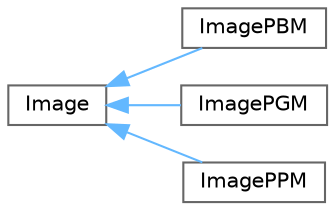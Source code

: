 digraph "Graphical Class Hierarchy"
{
 // LATEX_PDF_SIZE
  bgcolor="transparent";
  edge [fontname=Helvetica,fontsize=10,labelfontname=Helvetica,labelfontsize=10];
  node [fontname=Helvetica,fontsize=10,shape=box,height=0.2,width=0.4];
  rankdir="LR";
  Node0 [id="Node000000",label="Image",height=0.2,width=0.4,color="grey40", fillcolor="white", style="filled",URL="$de/d73/class_image.html",tooltip=" "];
  Node0 -> Node1 [id="edge1_Node000000_Node000001",dir="back",color="steelblue1",style="solid",tooltip=" "];
  Node1 [id="Node000001",label="ImagePBM",height=0.2,width=0.4,color="grey40", fillcolor="white", style="filled",URL="$d0/d82/class_image_p_b_m.html",tooltip=" "];
  Node0 -> Node2 [id="edge2_Node000000_Node000002",dir="back",color="steelblue1",style="solid",tooltip=" "];
  Node2 [id="Node000002",label="ImagePGM",height=0.2,width=0.4,color="grey40", fillcolor="white", style="filled",URL="$d0/dbe/class_image_p_g_m.html",tooltip=" "];
  Node0 -> Node3 [id="edge3_Node000000_Node000003",dir="back",color="steelblue1",style="solid",tooltip=" "];
  Node3 [id="Node000003",label="ImagePPM",height=0.2,width=0.4,color="grey40", fillcolor="white", style="filled",URL="$db/d13/class_image_p_p_m.html",tooltip=" "];
}
